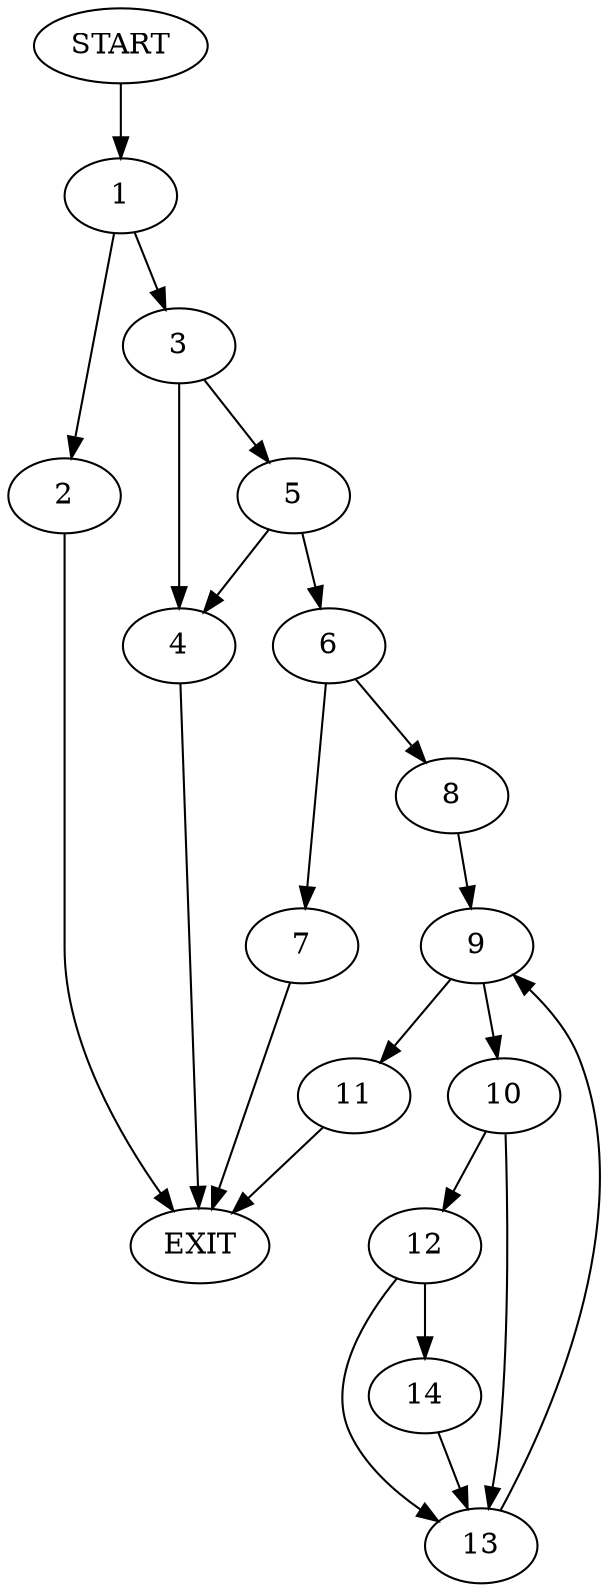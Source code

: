 digraph {
0 [label="START"]
15 [label="EXIT"]
0 -> 1
1 -> 2
1 -> 3
3 -> 4
3 -> 5
2 -> 15
5 -> 6
5 -> 4
4 -> 15
6 -> 7
6 -> 8
7 -> 15
8 -> 9
9 -> 10
9 -> 11
11 -> 15
10 -> 12
10 -> 13
12 -> 14
12 -> 13
13 -> 9
14 -> 13
}

